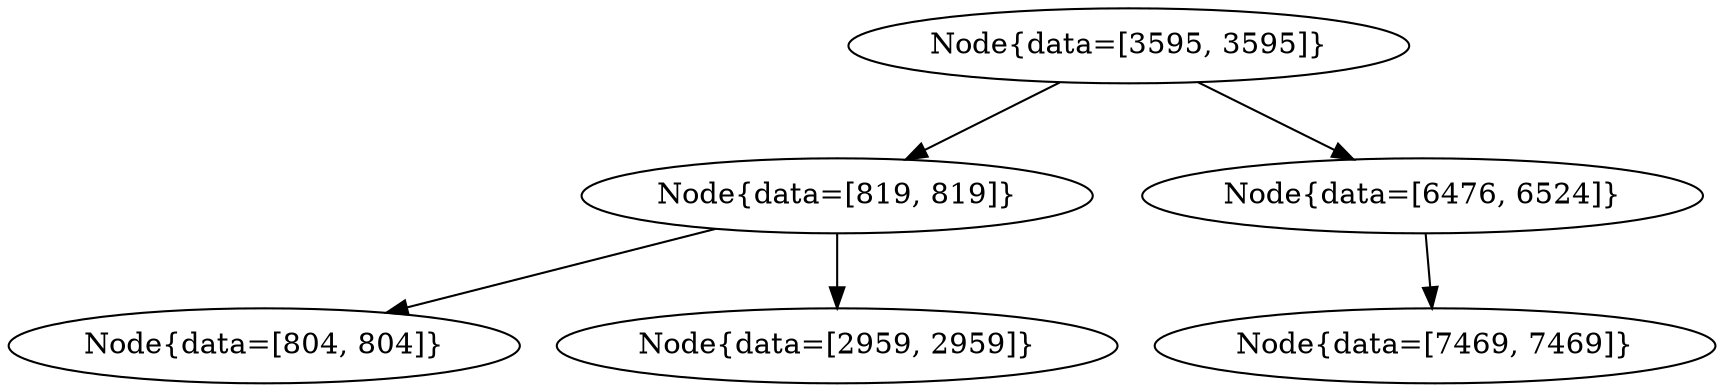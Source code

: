 digraph G{
1532710929 [label="Node{data=[3595, 3595]}"]
1532710929 -> 147938421
147938421 [label="Node{data=[819, 819]}"]
147938421 -> 1573561210
1573561210 [label="Node{data=[804, 804]}"]
147938421 -> 1412080426
1412080426 [label="Node{data=[2959, 2959]}"]
1532710929 -> 1441839718
1441839718 [label="Node{data=[6476, 6524]}"]
1441839718 -> 1472226905
1472226905 [label="Node{data=[7469, 7469]}"]
}